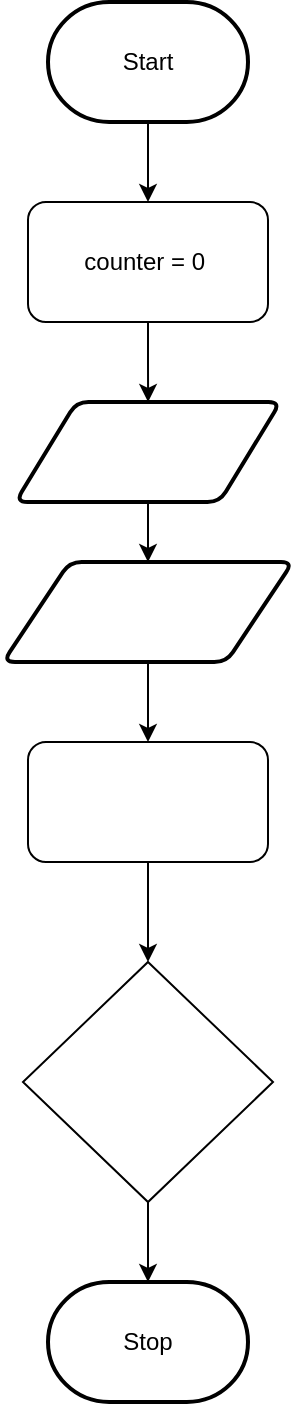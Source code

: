 <mxfile>
    <diagram id="HIP3nbAZw_EuaXWnEj3U" name="Page-1">
        <mxGraphModel dx="1086" dy="706" grid="1" gridSize="10" guides="1" tooltips="1" connect="1" arrows="1" fold="1" page="1" pageScale="1" pageWidth="850" pageHeight="1100" math="0" shadow="0">
            <root>
                <mxCell id="0"/>
                <mxCell id="1" parent="0"/>
                <mxCell id="4" style="edgeStyle=orthogonalEdgeStyle;html=1;rounded=0;" parent="1" source="11" target="3" edge="1">
                    <mxGeometry relative="1" as="geometry"/>
                </mxCell>
                <mxCell id="2" value="Start" style="strokeWidth=2;html=1;shape=mxgraph.flowchart.terminator;whiteSpace=wrap;" parent="1" vertex="1">
                    <mxGeometry x="325" y="10" width="100" height="60" as="geometry"/>
                </mxCell>
                <mxCell id="3" value="Stop" style="strokeWidth=2;html=1;shape=mxgraph.flowchart.terminator;whiteSpace=wrap;" parent="1" vertex="1">
                    <mxGeometry x="325" y="650" width="100" height="60" as="geometry"/>
                </mxCell>
                <mxCell id="6" value="" style="edgeStyle=orthogonalEdgeStyle;html=1;rounded=0;" edge="1" parent="1" source="2" target="5">
                    <mxGeometry relative="1" as="geometry">
                        <mxPoint x="375" y="70" as="sourcePoint"/>
                        <mxPoint x="375" y="660" as="targetPoint"/>
                    </mxGeometry>
                </mxCell>
                <mxCell id="5" value="counter = 0&amp;nbsp;" style="rounded=1;whiteSpace=wrap;html=1;" vertex="1" parent="1">
                    <mxGeometry x="315" y="110" width="120" height="60" as="geometry"/>
                </mxCell>
                <mxCell id="14" value="" style="edgeStyle=none;html=1;" edge="1" parent="1" source="8" target="10">
                    <mxGeometry relative="1" as="geometry"/>
                </mxCell>
                <mxCell id="8" value="" style="shape=parallelogram;html=1;strokeWidth=2;perimeter=parallelogramPerimeter;whiteSpace=wrap;rounded=1;arcSize=12;size=0.23;" vertex="1" parent="1">
                    <mxGeometry x="302.5" y="290" width="145" height="50" as="geometry"/>
                </mxCell>
                <mxCell id="9" value="" style="edgeStyle=orthogonalEdgeStyle;html=1;rounded=0;" edge="1" parent="1" source="5" target="7">
                    <mxGeometry relative="1" as="geometry">
                        <mxPoint x="375" y="170" as="sourcePoint"/>
                        <mxPoint x="375" y="660" as="targetPoint"/>
                    </mxGeometry>
                </mxCell>
                <mxCell id="13" value="" style="edgeStyle=none;html=1;" edge="1" parent="1" source="7" target="8">
                    <mxGeometry relative="1" as="geometry"/>
                </mxCell>
                <mxCell id="7" value="" style="shape=parallelogram;html=1;strokeWidth=2;perimeter=parallelogramPerimeter;whiteSpace=wrap;rounded=1;arcSize=12;size=0.23;" vertex="1" parent="1">
                    <mxGeometry x="308.75" y="210" width="132.5" height="50" as="geometry"/>
                </mxCell>
                <mxCell id="15" value="" style="edgeStyle=none;html=1;" edge="1" parent="1" source="10" target="11">
                    <mxGeometry relative="1" as="geometry"/>
                </mxCell>
                <mxCell id="10" value="" style="rounded=1;whiteSpace=wrap;html=1;" vertex="1" parent="1">
                    <mxGeometry x="315" y="380" width="120" height="60" as="geometry"/>
                </mxCell>
                <mxCell id="11" value="" style="rhombus;whiteSpace=wrap;html=1;" vertex="1" parent="1">
                    <mxGeometry x="312.5" y="490" width="125" height="120" as="geometry"/>
                </mxCell>
            </root>
        </mxGraphModel>
    </diagram>
</mxfile>